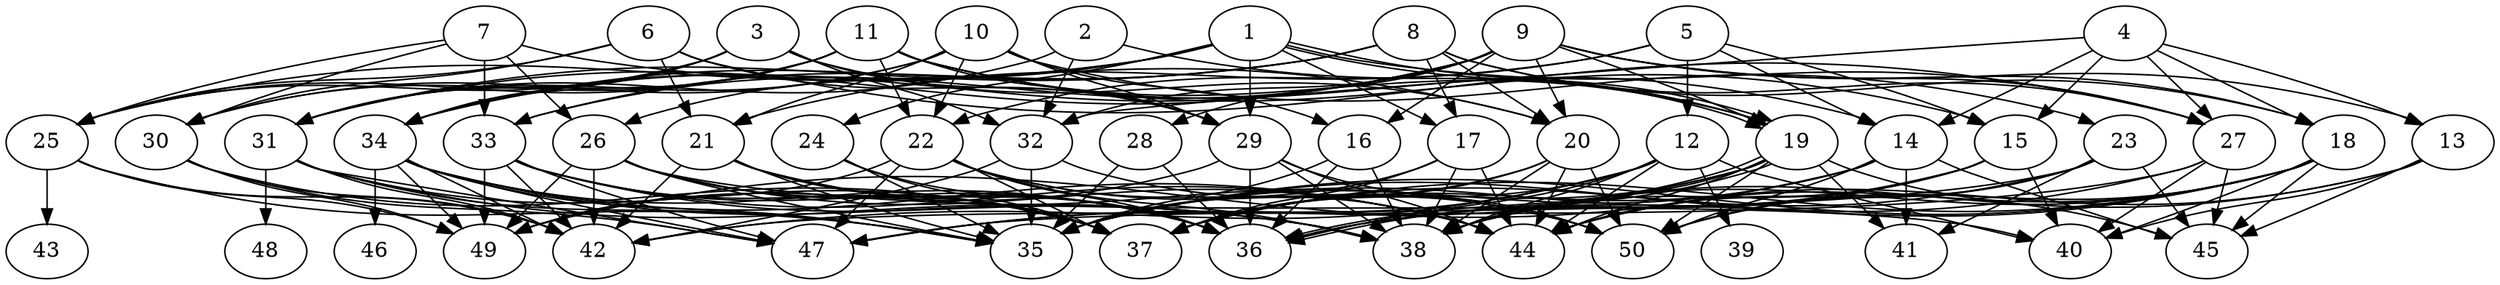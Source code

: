 // DAG (tier=3-complex, mode=compute, n=50, ccr=0.491, fat=0.727, density=0.649, regular=0.256, jump=0.240, mindata=1048576, maxdata=16777216)
// DAG automatically generated by daggen at Sun Aug 24 16:33:34 2025
// /home/ermia/Project/Environments/daggen/bin/daggen --dot --ccr 0.491 --fat 0.727 --regular 0.256 --density 0.649 --jump 0.240 --mindata 1048576 --maxdata 16777216 -n 50 
digraph G {
  1 [size="1593714592561723648", alpha="0.07", expect_size="796857296280861824"]
  1 -> 17 [size ="852167153942528"]
  1 -> 19 [size ="852167153942528"]
  1 -> 19 [size ="852167153942528"]
  1 -> 24 [size ="852167153942528"]
  1 -> 25 [size ="852167153942528"]
  1 -> 26 [size ="852167153942528"]
  1 -> 27 [size ="852167153942528"]
  1 -> 29 [size ="852167153942528"]
  1 -> 34 [size ="852167153942528"]
  2 [size="53249719673632587776", alpha="0.16", expect_size="26624859836816293888"]
  2 -> 19 [size ="113231746039808"]
  2 -> 31 [size ="113231746039808"]
  2 -> 32 [size ="113231746039808"]
  3 [size="10763536489649994", alpha="0.08", expect_size="5381768244824997"]
  3 -> 20 [size ="219730560417792"]
  3 -> 25 [size ="219730560417792"]
  3 -> 29 [size ="219730560417792"]
  3 -> 31 [size ="219730560417792"]
  3 -> 32 [size ="219730560417792"]
  3 -> 34 [size ="219730560417792"]
  4 [size="102102114218521376", alpha="0.12", expect_size="51051057109260688"]
  4 -> 13 [size ="1694338962685952"]
  4 -> 14 [size ="1694338962685952"]
  4 -> 15 [size ="1694338962685952"]
  4 -> 18 [size ="1694338962685952"]
  4 -> 27 [size ="1694338962685952"]
  4 -> 32 [size ="1694338962685952"]
  5 [size="3192835385986121728000", alpha="0.08", expect_size="1596417692993060864000"]
  5 -> 12 [size ="1734633272115200"]
  5 -> 14 [size ="1734633272115200"]
  5 -> 15 [size ="1734633272115200"]
  5 -> 21 [size ="1734633272115200"]
  5 -> 22 [size ="1734633272115200"]
  6 [size="1082499782557187200", alpha="0.14", expect_size="541249891278593600"]
  6 -> 21 [size ="1221486090125312"]
  6 -> 25 [size ="1221486090125312"]
  6 -> 27 [size ="1221486090125312"]
  6 -> 29 [size ="1221486090125312"]
  6 -> 30 [size ="1221486090125312"]
  7 [size="491390652376041536", alpha="0.15", expect_size="245695326188020768"]
  7 -> 20 [size ="186568144846848"]
  7 -> 25 [size ="186568144846848"]
  7 -> 26 [size ="186568144846848"]
  7 -> 30 [size ="186568144846848"]
  7 -> 33 [size ="186568144846848"]
  8 [size="2371155169755456", alpha="0.15", expect_size="1185577584877728"]
  8 -> 17 [size ="121642063757312"]
  8 -> 18 [size ="121642063757312"]
  8 -> 20 [size ="121642063757312"]
  8 -> 27 [size ="121642063757312"]
  8 -> 31 [size ="121642063757312"]
  8 -> 33 [size ="121642063757312"]
  8 -> 34 [size ="121642063757312"]
  9 [size="65118500048339776", alpha="0.19", expect_size="32559250024169888"]
  9 -> 13 [size ="1415494552780800"]
  9 -> 16 [size ="1415494552780800"]
  9 -> 18 [size ="1415494552780800"]
  9 -> 19 [size ="1415494552780800"]
  9 -> 20 [size ="1415494552780800"]
  9 -> 27 [size ="1415494552780800"]
  9 -> 28 [size ="1415494552780800"]
  9 -> 31 [size ="1415494552780800"]
  9 -> 32 [size ="1415494552780800"]
  9 -> 33 [size ="1415494552780800"]
  9 -> 34 [size ="1415494552780800"]
  10 [size="2801675337613612941312", alpha="0.02", expect_size="1400837668806806470656"]
  10 -> 16 [size ="1589895298547712"]
  10 -> 21 [size ="1589895298547712"]
  10 -> 22 [size ="1589895298547712"]
  10 -> 23 [size ="1589895298547712"]
  10 -> 29 [size ="1589895298547712"]
  10 -> 30 [size ="1589895298547712"]
  10 -> 31 [size ="1589895298547712"]
  11 [size="14191169493546410", alpha="0.13", expect_size="7095584746773205"]
  11 -> 14 [size ="1486763067441152"]
  11 -> 15 [size ="1486763067441152"]
  11 -> 19 [size ="1486763067441152"]
  11 -> 22 [size ="1486763067441152"]
  11 -> 25 [size ="1486763067441152"]
  11 -> 29 [size ="1486763067441152"]
  11 -> 30 [size ="1486763067441152"]
  11 -> 31 [size ="1486763067441152"]
  11 -> 34 [size ="1486763067441152"]
  12 [size="4220714604057520504832", alpha="0.17", expect_size="2110357302028760252416"]
  12 -> 36 [size ="2089363378798592"]
  12 -> 37 [size ="2089363378798592"]
  12 -> 38 [size ="2089363378798592"]
  12 -> 39 [size ="2089363378798592"]
  12 -> 40 [size ="2089363378798592"]
  12 -> 42 [size ="2089363378798592"]
  12 -> 44 [size ="2089363378798592"]
  12 -> 47 [size ="2089363378798592"]
  13 [size="3326115150167815680", alpha="0.08", expect_size="1663057575083907840"]
  13 -> 38 [size ="1175366194429952"]
  13 -> 40 [size ="1175366194429952"]
  13 -> 44 [size ="1175366194429952"]
  13 -> 45 [size ="1175366194429952"]
  14 [size="650679260072952", alpha="0.07", expect_size="325339630036476"]
  14 -> 35 [size ="71867964588032"]
  14 -> 37 [size ="71867964588032"]
  14 -> 41 [size ="71867964588032"]
  14 -> 45 [size ="71867964588032"]
  14 -> 49 [size ="71867964588032"]
  14 -> 50 [size ="71867964588032"]
  15 [size="3815545937874623488", alpha="0.02", expect_size="1907772968937311744"]
  15 -> 35 [size ="1986084892311552"]
  15 -> 36 [size ="1986084892311552"]
  15 -> 38 [size ="1986084892311552"]
  15 -> 40 [size ="1986084892311552"]
  15 -> 44 [size ="1986084892311552"]
  16 [size="2359555216309772877824", alpha="0.11", expect_size="1179777608154886438912"]
  16 -> 35 [size ="1417892864196608"]
  16 -> 36 [size ="1417892864196608"]
  16 -> 38 [size ="1417892864196608"]
  17 [size="15628938638621158", alpha="0.02", expect_size="7814469319310579"]
  17 -> 35 [size ="247428376690688"]
  17 -> 37 [size ="247428376690688"]
  17 -> 38 [size ="247428376690688"]
  17 -> 44 [size ="247428376690688"]
  18 [size="605894729957711", alpha="0.17", expect_size="302947364978855"]
  18 -> 35 [size ="28462244954112"]
  18 -> 36 [size ="28462244954112"]
  18 -> 37 [size ="28462244954112"]
  18 -> 38 [size ="28462244954112"]
  18 -> 40 [size ="28462244954112"]
  18 -> 44 [size ="28462244954112"]
  18 -> 45 [size ="28462244954112"]
  18 -> 50 [size ="28462244954112"]
  19 [size="467197552275364160", alpha="0.05", expect_size="233598776137682080"]
  19 -> 36 [size ="217503720538112"]
  19 -> 36 [size ="217503720538112"]
  19 -> 37 [size ="217503720538112"]
  19 -> 38 [size ="217503720538112"]
  19 -> 41 [size ="217503720538112"]
  19 -> 44 [size ="217503720538112"]
  19 -> 45 [size ="217503720538112"]
  19 -> 47 [size ="217503720538112"]
  19 -> 50 [size ="217503720538112"]
  20 [size="4806646047927130", alpha="0.17", expect_size="2403323023963565"]
  20 -> 35 [size ="92574027087872"]
  20 -> 37 [size ="92574027087872"]
  20 -> 38 [size ="92574027087872"]
  20 -> 44 [size ="92574027087872"]
  20 -> 50 [size ="92574027087872"]
  21 [size="1314095496026539520", alpha="0.17", expect_size="657047748013269760"]
  21 -> 35 [size ="1209772170805248"]
  21 -> 36 [size ="1209772170805248"]
  21 -> 37 [size ="1209772170805248"]
  21 -> 42 [size ="1209772170805248"]
  21 -> 50 [size ="1209772170805248"]
  22 [size="7361595054321996", alpha="0.04", expect_size="3680797527160998"]
  22 -> 36 [size ="248522989371392"]
  22 -> 37 [size ="248522989371392"]
  22 -> 38 [size ="248522989371392"]
  22 -> 44 [size ="248522989371392"]
  22 -> 47 [size ="248522989371392"]
  22 -> 49 [size ="248522989371392"]
  22 -> 50 [size ="248522989371392"]
  23 [size="2477099092309128704", alpha="0.15", expect_size="1238549546154564352"]
  23 -> 37 [size ="2088569120227328"]
  23 -> 41 [size ="2088569120227328"]
  23 -> 44 [size ="2088569120227328"]
  23 -> 45 [size ="2088569120227328"]
  23 -> 47 [size ="2088569120227328"]
  23 -> 50 [size ="2088569120227328"]
  24 [size="3598570649389367296000", alpha="0.04", expect_size="1799285324694683648000"]
  24 -> 35 [size ="1878639037644800"]
  24 -> 36 [size ="1878639037644800"]
  24 -> 37 [size ="1878639037644800"]
  25 [size="83889619992576000000", alpha="0.05", expect_size="41944809996288000000"]
  25 -> 35 [size ="153307054080000"]
  25 -> 42 [size ="153307054080000"]
  25 -> 43 [size ="153307054080000"]
  25 -> 49 [size ="153307054080000"]
  26 [size="39673529579986824", alpha="0.06", expect_size="19836764789993412"]
  26 -> 35 [size ="25572805705728"]
  26 -> 36 [size ="25572805705728"]
  26 -> 37 [size ="25572805705728"]
  26 -> 40 [size ="25572805705728"]
  26 -> 42 [size ="25572805705728"]
  26 -> 44 [size ="25572805705728"]
  26 -> 49 [size ="25572805705728"]
  27 [size="359414703597492288", alpha="0.08", expect_size="179707351798746144"]
  27 -> 35 [size ="186884764467200"]
  27 -> 40 [size ="186884764467200"]
  27 -> 42 [size ="186884764467200"]
  27 -> 45 [size ="186884764467200"]
  28 [size="18919815671759752", alpha="0.03", expect_size="9459907835879876"]
  28 -> 35 [size ="458739626803200"]
  28 -> 36 [size ="458739626803200"]
  29 [size="3121435613056259325952", alpha="0.03", expect_size="1560717806528129662976"]
  29 -> 36 [size ="1708675429302272"]
  29 -> 38 [size ="1708675429302272"]
  29 -> 44 [size ="1708675429302272"]
  29 -> 49 [size ="1708675429302272"]
  29 -> 50 [size ="1708675429302272"]
  30 [size="33129757409114016", alpha="0.17", expect_size="16564878704557008"]
  30 -> 37 [size ="1875376531832832"]
  30 -> 42 [size ="1875376531832832"]
  30 -> 47 [size ="1875376531832832"]
  30 -> 49 [size ="1875376531832832"]
  31 [size="1265747130426503424", alpha="0.08", expect_size="632873565213251712"]
  31 -> 35 [size ="574137546309632"]
  31 -> 37 [size ="574137546309632"]
  31 -> 38 [size ="574137546309632"]
  31 -> 42 [size ="574137546309632"]
  31 -> 47 [size ="574137546309632"]
  31 -> 48 [size ="574137546309632"]
  32 [size="5629649572806434816", alpha="0.03", expect_size="2814824786403217408"]
  32 -> 35 [size ="2001604152655872"]
  32 -> 42 [size ="2001604152655872"]
  32 -> 50 [size ="2001604152655872"]
  33 [size="69975112044817544", alpha="0.15", expect_size="34987556022408772"]
  33 -> 36 [size ="1215218180947968"]
  33 -> 37 [size ="1215218180947968"]
  33 -> 38 [size ="1215218180947968"]
  33 -> 42 [size ="1215218180947968"]
  33 -> 44 [size ="1215218180947968"]
  33 -> 47 [size ="1215218180947968"]
  33 -> 49 [size ="1215218180947968"]
  34 [size="419939367902121033728", alpha="0.13", expect_size="209969683951060516864"]
  34 -> 35 [size ="448622495793152"]
  34 -> 36 [size ="448622495793152"]
  34 -> 38 [size ="448622495793152"]
  34 -> 42 [size ="448622495793152"]
  34 -> 44 [size ="448622495793152"]
  34 -> 46 [size ="448622495793152"]
  34 -> 47 [size ="448622495793152"]
  34 -> 49 [size ="448622495793152"]
  35 [size="48038001246208000000", alpha="0.12", expect_size="24019000623104000000"]
  36 [size="3550098597265464", alpha="0.01", expect_size="1775049298632732"]
  37 [size="2578910033700886413312", alpha="0.14", expect_size="1289455016850443206656"]
  38 [size="3267356757861393920", alpha="0.06", expect_size="1633678378930696960"]
  39 [size="228083838341702048", alpha="0.05", expect_size="114041919170851024"]
  40 [size="16318411844869947392", alpha="0.16", expect_size="8159205922434973696"]
  41 [size="241272296266960096", alpha="0.11", expect_size="120636148133480048"]
  42 [size="271308465117281124352", alpha="0.10", expect_size="135654232558640562176"]
  43 [size="141847242789688967168", alpha="0.09", expect_size="70923621394844483584"]
  44 [size="898681294576760651776", alpha="0.07", expect_size="449340647288380325888"]
  45 [size="29564561544923200", alpha="0.07", expect_size="14782280772461600"]
  46 [size="15491217347313886", alpha="0.13", expect_size="7745608673656943"]
  47 [size="2104034181687087360", alpha="0.19", expect_size="1052017090843543680"]
  48 [size="1114848142212275968", alpha="0.16", expect_size="557424071106137984"]
  49 [size="68546021285171584", alpha="0.09", expect_size="34273010642585792"]
  50 [size="4264188053957214470144", alpha="0.05", expect_size="2132094026978607235072"]
}